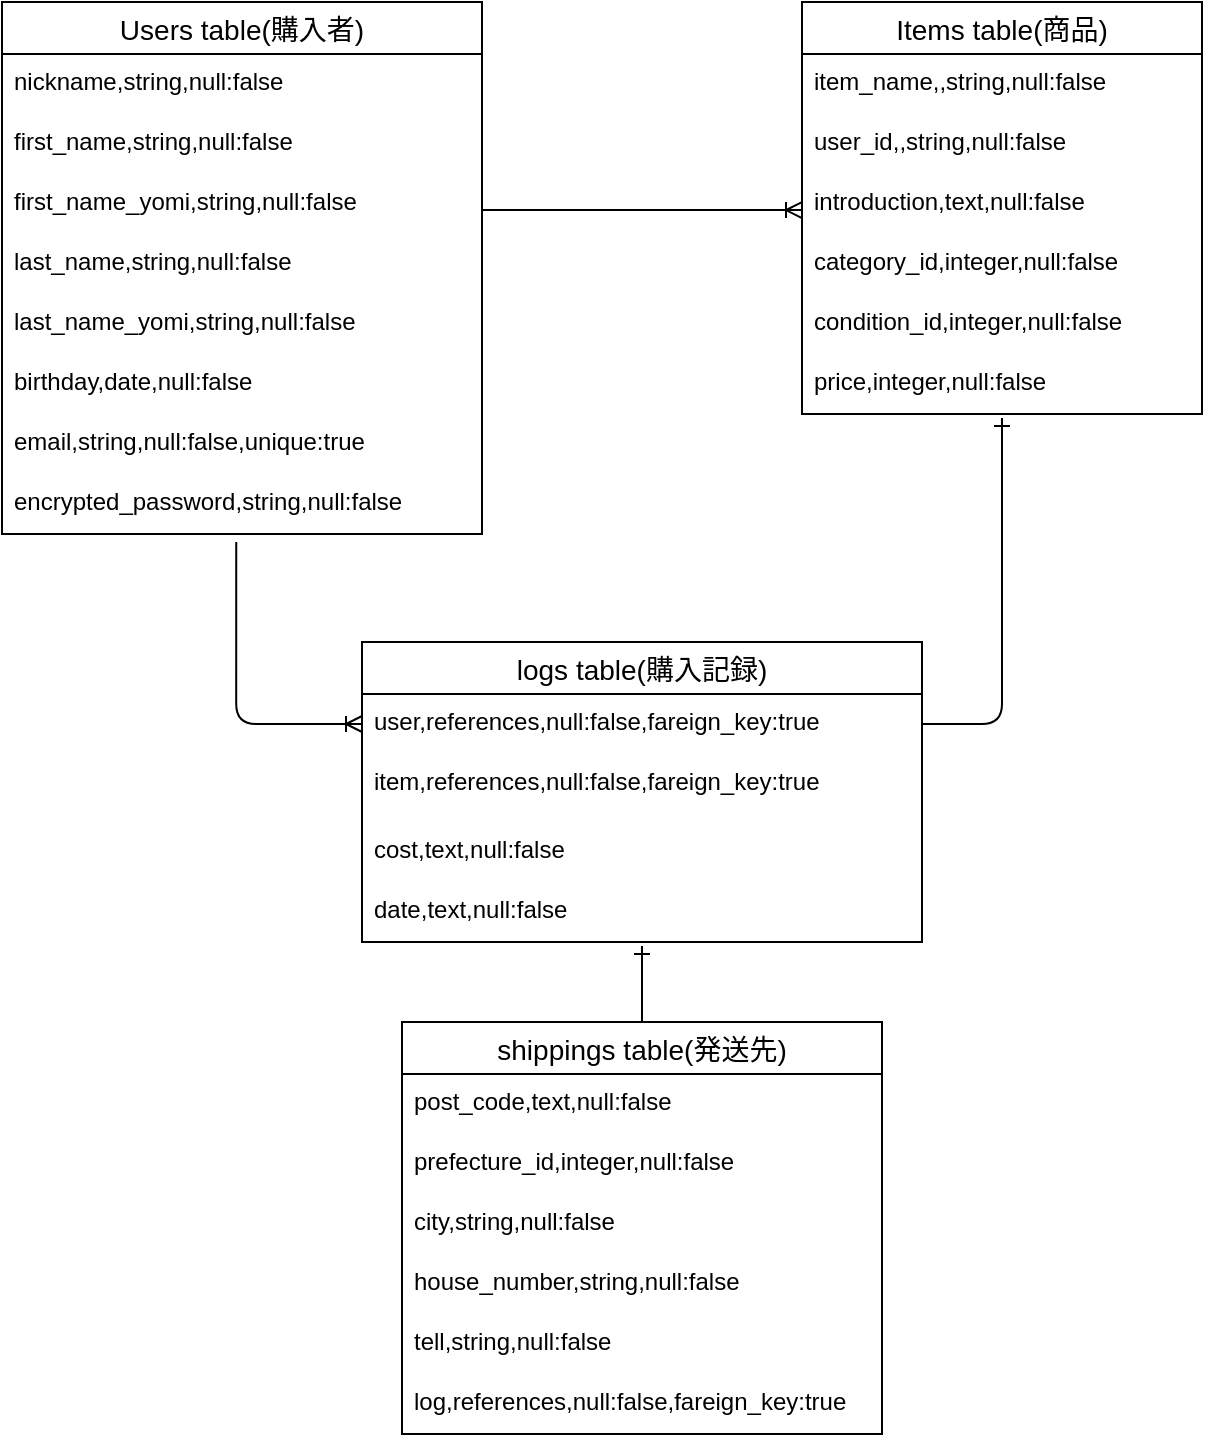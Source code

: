 <mxfile version="13.6.5">
    <diagram id="Yq15EBNQKUsHWGKuwszS" name="ページ1">
        <mxGraphModel dx="312" dy="526" grid="1" gridSize="10" guides="1" tooltips="1" connect="1" arrows="1" fold="1" page="1" pageScale="1" pageWidth="827" pageHeight="1169" math="0" shadow="0">
            <root>
                <mxCell id="0"/>
                <mxCell id="1" parent="0"/>
                <mxCell id="2" value="" style="fontSize=12;html=1;endArrow=ERone;endFill=1;exitX=0.5;exitY=0;exitDx=0;exitDy=0;entryX=0.5;entryY=1.067;entryDx=0;entryDy=0;entryPerimeter=0;" edge="1" parent="1" source="27" target="25">
                    <mxGeometry width="100" height="100" relative="1" as="geometry">
                        <mxPoint x="290" y="440" as="sourcePoint"/>
                        <mxPoint x="401" y="562" as="targetPoint"/>
                    </mxGeometry>
                </mxCell>
                <mxCell id="3" value="" style="edgeStyle=orthogonalEdgeStyle;fontSize=12;html=1;endArrow=ERoneToMany;exitX=0.488;exitY=1.133;exitDx=0;exitDy=0;exitPerimeter=0;entryX=0;entryY=0.5;entryDx=0;entryDy=0;" edge="1" parent="1" source="12" target="22">
                    <mxGeometry width="100" height="100" relative="1" as="geometry">
                        <mxPoint x="161" y="386.99" as="sourcePoint"/>
                        <mxPoint x="300" y="501" as="targetPoint"/>
                        <Array as="points">
                            <mxPoint x="197" y="451"/>
                        </Array>
                    </mxGeometry>
                </mxCell>
                <mxCell id="4" value="Users table(購入者)" style="swimlane;fontStyle=0;childLayout=stackLayout;horizontal=1;startSize=26;horizontalStack=0;resizeParent=1;resizeParentMax=0;resizeLast=0;collapsible=1;marginBottom=0;align=center;fontSize=14;" vertex="1" parent="1">
                    <mxGeometry x="80" y="90" width="240" height="266" as="geometry"/>
                </mxCell>
                <mxCell id="5" value="nickname,string,null:false" style="text;strokeColor=none;fillColor=none;spacingLeft=4;spacingRight=4;overflow=hidden;rotatable=0;points=[[0,0.5],[1,0.5]];portConstraint=eastwest;fontSize=12;" vertex="1" parent="4">
                    <mxGeometry y="26" width="240" height="30" as="geometry"/>
                </mxCell>
                <mxCell id="6" value="first_name,string,null:false" style="text;strokeColor=none;fillColor=none;spacingLeft=4;spacingRight=4;overflow=hidden;rotatable=0;points=[[0,0.5],[1,0.5]];portConstraint=eastwest;fontSize=12;" vertex="1" parent="4">
                    <mxGeometry y="56" width="240" height="30" as="geometry"/>
                </mxCell>
                <mxCell id="7" value="first_name_yomi,string,null:false" style="text;strokeColor=none;fillColor=none;spacingLeft=4;spacingRight=4;overflow=hidden;rotatable=0;points=[[0,0.5],[1,0.5]];portConstraint=eastwest;fontSize=12;" vertex="1" parent="4">
                    <mxGeometry y="86" width="240" height="30" as="geometry"/>
                </mxCell>
                <mxCell id="8" value="last_name,string,null:false" style="text;strokeColor=none;fillColor=none;spacingLeft=4;spacingRight=4;overflow=hidden;rotatable=0;points=[[0,0.5],[1,0.5]];portConstraint=eastwest;fontSize=12;" vertex="1" parent="4">
                    <mxGeometry y="116" width="240" height="30" as="geometry"/>
                </mxCell>
                <mxCell id="9" value="last_name_yomi,string,null:false" style="text;strokeColor=none;fillColor=none;spacingLeft=4;spacingRight=4;overflow=hidden;rotatable=0;points=[[0,0.5],[1,0.5]];portConstraint=eastwest;fontSize=12;" vertex="1" parent="4">
                    <mxGeometry y="146" width="240" height="30" as="geometry"/>
                </mxCell>
                <mxCell id="10" value="birthday,date,null:false&#10;" style="text;strokeColor=none;fillColor=none;spacingLeft=4;spacingRight=4;overflow=hidden;rotatable=0;points=[[0,0.5],[1,0.5]];portConstraint=eastwest;fontSize=12;" vertex="1" parent="4">
                    <mxGeometry y="176" width="240" height="30" as="geometry"/>
                </mxCell>
                <mxCell id="11" value="email,string,null:false,unique:true" style="text;strokeColor=none;fillColor=none;spacingLeft=4;spacingRight=4;overflow=hidden;rotatable=0;points=[[0,0.5],[1,0.5]];portConstraint=eastwest;fontSize=12;" vertex="1" parent="4">
                    <mxGeometry y="206" width="240" height="30" as="geometry"/>
                </mxCell>
                <mxCell id="12" value="encrypted_password,string,null:false&#10;" style="text;strokeColor=none;fillColor=none;spacingLeft=4;spacingRight=4;overflow=hidden;rotatable=0;points=[[0,0.5],[1,0.5]];portConstraint=eastwest;fontSize=12;" vertex="1" parent="4">
                    <mxGeometry y="236" width="240" height="30" as="geometry"/>
                </mxCell>
                <mxCell id="13" value="Items table(商品)" style="swimlane;fontStyle=0;childLayout=stackLayout;horizontal=1;startSize=26;horizontalStack=0;resizeParent=1;resizeParentMax=0;resizeLast=0;collapsible=1;marginBottom=0;align=center;fontSize=14;" vertex="1" parent="1">
                    <mxGeometry x="480" y="90" width="200" height="206" as="geometry"/>
                </mxCell>
                <mxCell id="14" value="item_name,,string,null:false" style="text;strokeColor=none;fillColor=none;spacingLeft=4;spacingRight=4;overflow=hidden;rotatable=0;points=[[0,0.5],[1,0.5]];portConstraint=eastwest;fontSize=12;" vertex="1" parent="13">
                    <mxGeometry y="26" width="200" height="30" as="geometry"/>
                </mxCell>
                <mxCell id="15" value="user_id,,string,null:false" style="text;strokeColor=none;fillColor=none;spacingLeft=4;spacingRight=4;overflow=hidden;rotatable=0;points=[[0,0.5],[1,0.5]];portConstraint=eastwest;fontSize=12;" vertex="1" parent="13">
                    <mxGeometry y="56" width="200" height="30" as="geometry"/>
                </mxCell>
                <mxCell id="16" value="introduction,text,null:false" style="text;strokeColor=none;fillColor=none;spacingLeft=4;spacingRight=4;overflow=hidden;rotatable=0;points=[[0,0.5],[1,0.5]];portConstraint=eastwest;fontSize=12;" vertex="1" parent="13">
                    <mxGeometry y="86" width="200" height="30" as="geometry"/>
                </mxCell>
                <mxCell id="17" value="category_id,integer,null:false" style="text;strokeColor=none;fillColor=none;spacingLeft=4;spacingRight=4;overflow=hidden;rotatable=0;points=[[0,0.5],[1,0.5]];portConstraint=eastwest;fontSize=12;" vertex="1" parent="13">
                    <mxGeometry y="116" width="200" height="30" as="geometry"/>
                </mxCell>
                <mxCell id="18" value="condition_id,integer,null:false" style="text;strokeColor=none;fillColor=none;spacingLeft=4;spacingRight=4;overflow=hidden;rotatable=0;points=[[0,0.5],[1,0.5]];portConstraint=eastwest;fontSize=12;" vertex="1" parent="13">
                    <mxGeometry y="146" width="200" height="30" as="geometry"/>
                </mxCell>
                <mxCell id="19" value="price,integer,null:false" style="text;strokeColor=none;fillColor=none;spacingLeft=4;spacingRight=4;overflow=hidden;rotatable=0;points=[[0,0.5],[1,0.5]];portConstraint=eastwest;fontSize=12;" vertex="1" parent="13">
                    <mxGeometry y="176" width="200" height="30" as="geometry"/>
                </mxCell>
                <mxCell id="20" value="" style="fontSize=12;html=1;endArrow=ERone;endFill=1;exitX=1;exitY=0.5;exitDx=0;exitDy=0;entryX=0.5;entryY=1.067;entryDx=0;entryDy=0;entryPerimeter=0;" edge="1" parent="1" source="22" target="19">
                    <mxGeometry width="100" height="100" relative="1" as="geometry">
                        <mxPoint x="460" y="501" as="sourcePoint"/>
                        <mxPoint x="370" y="528.01" as="targetPoint"/>
                        <Array as="points">
                            <mxPoint x="580" y="451"/>
                        </Array>
                    </mxGeometry>
                </mxCell>
                <mxCell id="21" value="logs table(購入記録)" style="swimlane;fontStyle=0;childLayout=stackLayout;horizontal=1;startSize=26;horizontalStack=0;resizeParent=1;resizeParentMax=0;resizeLast=0;collapsible=1;marginBottom=0;align=center;fontSize=14;" vertex="1" parent="1">
                    <mxGeometry x="260" y="410" width="280" height="150" as="geometry"/>
                </mxCell>
                <mxCell id="22" value="user,references,null:false,fareign_key:true" style="text;strokeColor=none;fillColor=none;spacingLeft=4;spacingRight=4;overflow=hidden;rotatable=0;points=[[0,0.5],[1,0.5]];portConstraint=eastwest;fontSize=12;" vertex="1" parent="21">
                    <mxGeometry y="26" width="280" height="30" as="geometry"/>
                </mxCell>
                <mxCell id="23" value="item,references,null:false,fareign_key:true" style="text;strokeColor=none;fillColor=none;spacingLeft=4;spacingRight=4;overflow=hidden;rotatable=0;points=[[0,0.5],[1,0.5]];portConstraint=eastwest;fontSize=12;" vertex="1" parent="21">
                    <mxGeometry y="56" width="280" height="34" as="geometry"/>
                </mxCell>
                <mxCell id="24" value="cost,text,null:false" style="text;strokeColor=none;fillColor=none;spacingLeft=4;spacingRight=4;overflow=hidden;rotatable=0;points=[[0,0.5],[1,0.5]];portConstraint=eastwest;fontSize=12;" vertex="1" parent="21">
                    <mxGeometry y="90" width="280" height="30" as="geometry"/>
                </mxCell>
                <mxCell id="25" value="date,text,null:false" style="text;strokeColor=none;fillColor=none;spacingLeft=4;spacingRight=4;overflow=hidden;rotatable=0;points=[[0,0.5],[1,0.5]];portConstraint=eastwest;fontSize=12;" vertex="1" parent="21">
                    <mxGeometry y="120" width="280" height="30" as="geometry"/>
                </mxCell>
                <mxCell id="26" value="" style="edgeStyle=orthogonalEdgeStyle;fontSize=12;html=1;endArrow=ERoneToMany;entryX=0;entryY=0.5;entryDx=0;entryDy=0;" edge="1" parent="1">
                    <mxGeometry width="100" height="100" relative="1" as="geometry">
                        <mxPoint x="320" y="194.0" as="sourcePoint"/>
                        <mxPoint x="480" y="194.01" as="targetPoint"/>
                        <Array as="points">
                            <mxPoint x="340" y="194"/>
                            <mxPoint x="340" y="194"/>
                        </Array>
                    </mxGeometry>
                </mxCell>
                <mxCell id="27" value="shippings table(発送先)" style="swimlane;fontStyle=0;childLayout=stackLayout;horizontal=1;startSize=26;horizontalStack=0;resizeParent=1;resizeParentMax=0;resizeLast=0;collapsible=1;marginBottom=0;align=center;fontSize=14;" vertex="1" parent="1">
                    <mxGeometry x="280" y="600" width="240" height="206" as="geometry"/>
                </mxCell>
                <mxCell id="28" value="post_code,text,null:false" style="text;strokeColor=none;fillColor=none;spacingLeft=4;spacingRight=4;overflow=hidden;rotatable=0;points=[[0,0.5],[1,0.5]];portConstraint=eastwest;fontSize=12;" vertex="1" parent="27">
                    <mxGeometry y="26" width="240" height="30" as="geometry"/>
                </mxCell>
                <mxCell id="29" value="prefecture_id,integer,null:false" style="text;strokeColor=none;fillColor=none;spacingLeft=4;spacingRight=4;overflow=hidden;rotatable=0;points=[[0,0.5],[1,0.5]];portConstraint=eastwest;fontSize=12;" vertex="1" parent="27">
                    <mxGeometry y="56" width="240" height="30" as="geometry"/>
                </mxCell>
                <mxCell id="30" value="city,string,null:false" style="text;strokeColor=none;fillColor=none;spacingLeft=4;spacingRight=4;overflow=hidden;rotatable=0;points=[[0,0.5],[1,0.5]];portConstraint=eastwest;fontSize=12;" vertex="1" parent="27">
                    <mxGeometry y="86" width="240" height="30" as="geometry"/>
                </mxCell>
                <mxCell id="31" value="house_number,string,null:false" style="text;strokeColor=none;fillColor=none;spacingLeft=4;spacingRight=4;overflow=hidden;rotatable=0;points=[[0,0.5],[1,0.5]];portConstraint=eastwest;fontSize=12;" vertex="1" parent="27">
                    <mxGeometry y="116" width="240" height="30" as="geometry"/>
                </mxCell>
                <mxCell id="32" value="tell,string,null:false" style="text;strokeColor=none;fillColor=none;spacingLeft=4;spacingRight=4;overflow=hidden;rotatable=0;points=[[0,0.5],[1,0.5]];portConstraint=eastwest;fontSize=12;" vertex="1" parent="27">
                    <mxGeometry y="146" width="240" height="30" as="geometry"/>
                </mxCell>
                <mxCell id="33" value="log,references,null:false,fareign_key:true" style="text;strokeColor=none;fillColor=none;spacingLeft=4;spacingRight=4;overflow=hidden;rotatable=0;points=[[0,0.5],[1,0.5]];portConstraint=eastwest;fontSize=12;" vertex="1" parent="27">
                    <mxGeometry y="176" width="240" height="30" as="geometry"/>
                </mxCell>
            </root>
        </mxGraphModel>
    </diagram>
</mxfile>
